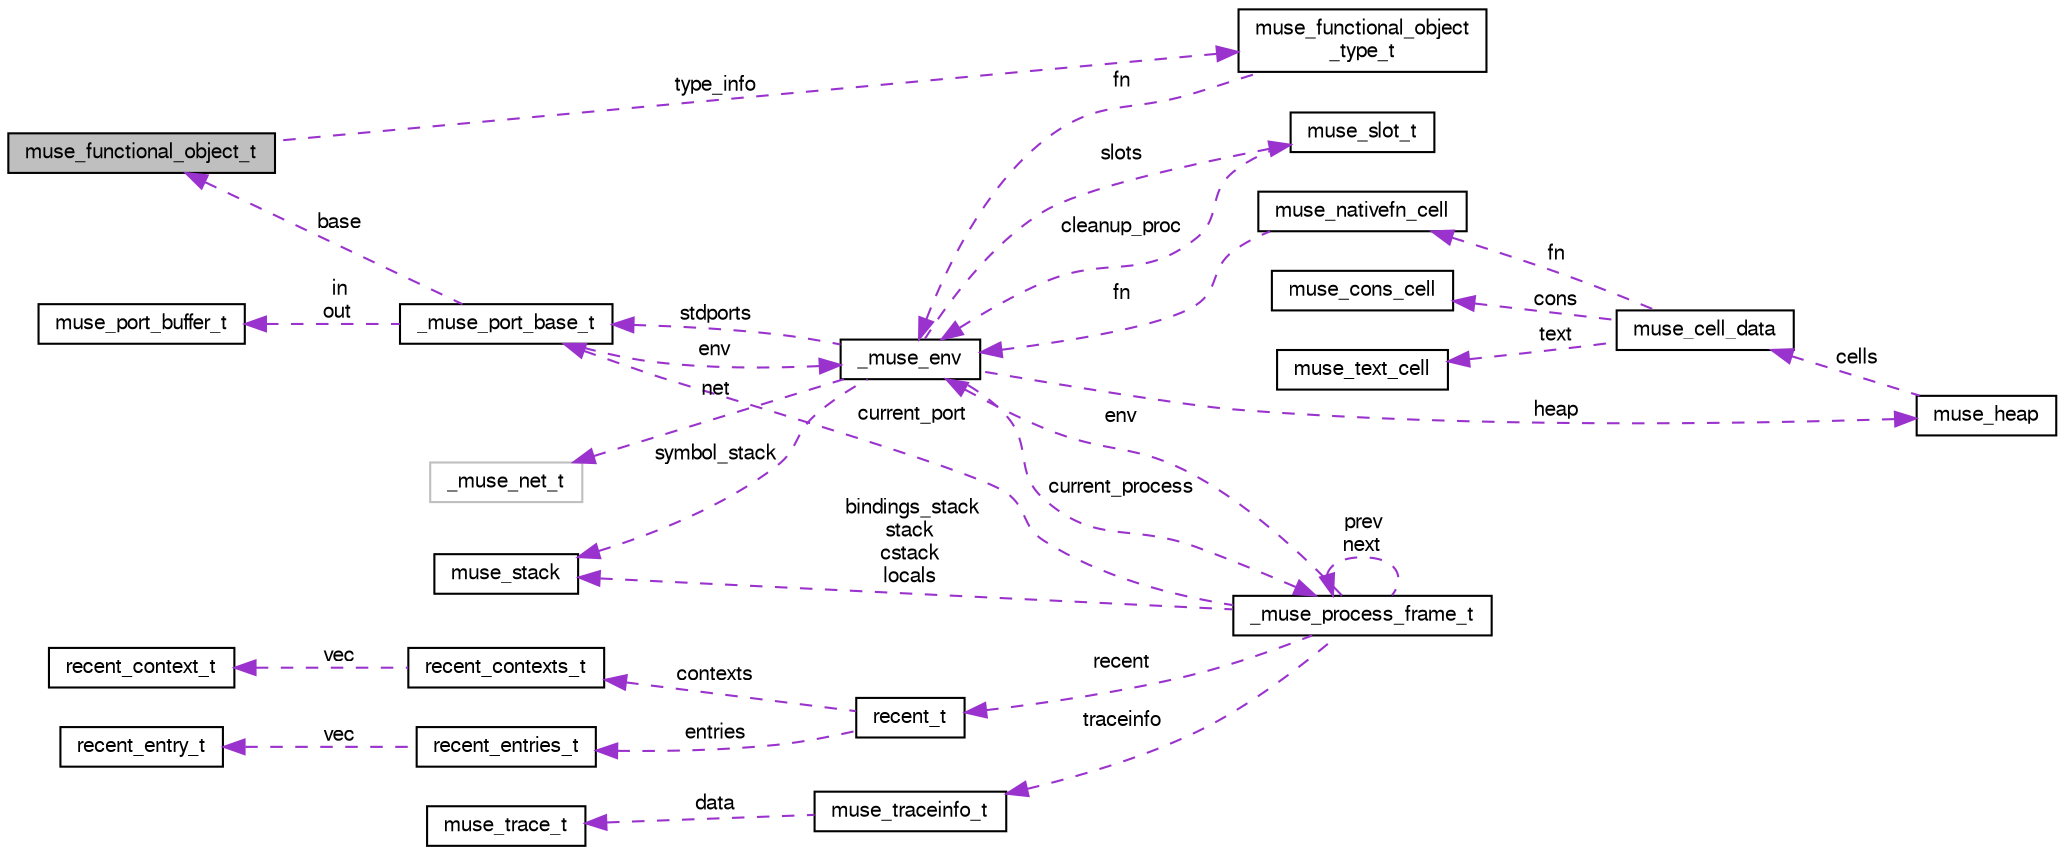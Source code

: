 digraph "muse_functional_object_t"
{
  edge [fontname="FreeSans",fontsize="10",labelfontname="FreeSans",labelfontsize="10"];
  node [fontname="FreeSans",fontsize="10",shape=record];
  rankdir="LR";
  Node1 [label="muse_functional_object_t",height=0.2,width=0.4,color="black", fillcolor="grey75", style="filled" fontcolor="black"];
  Node2 -> Node1 [dir="back",color="darkorchid3",fontsize="10",style="dashed",label=" type_info" ,fontname="FreeSans"];
  Node2 [label="muse_functional_object\l_type_t",height=0.2,width=0.4,color="black", fillcolor="white", style="filled",URL="$structmuse__functional__object__type__t.html",tooltip="Type information for a functional object."];
  Node3 -> Node2 [dir="back",color="darkorchid3",fontsize="10",style="dashed",label=" fn" ,fontname="FreeSans"];
  Node3 [label="_muse_env",height=0.2,width=0.4,color="black", fillcolor="white", style="filled",URL="$struct__muse__env.html",tooltip="The muse environment contains all info relevant to evaluation of expressions in muSE."];
  Node4 -> Node3 [dir="back",color="darkorchid3",fontsize="10",style="dashed",label=" stdports" ,fontname="FreeSans"];
  Node4 [label="_muse_port_base_t",height=0.2,width=0.4,color="black", fillcolor="white", style="filled",URL="$struct__muse__port__base__t.html",tooltip="The base port type."];
  Node3 -> Node4 [dir="back",color="darkorchid3",fontsize="10",style="dashed",label=" env" ,fontname="FreeSans"];
  Node5 -> Node4 [dir="back",color="darkorchid3",fontsize="10",style="dashed",label=" in\nout" ,fontname="FreeSans"];
  Node5 [label="muse_port_buffer_t",height=0.2,width=0.4,color="black", fillcolor="white", style="filled",URL="$structmuse__port__buffer__t.html",tooltip="Every port is buffered for input as well as output."];
  Node1 -> Node4 [dir="back",color="darkorchid3",fontsize="10",style="dashed",label=" base" ,fontname="FreeSans"];
  Node6 -> Node3 [dir="back",color="darkorchid3",fontsize="10",style="dashed",label=" heap" ,fontname="FreeSans"];
  Node6 [label="muse_heap",height=0.2,width=0.4,color="black", fillcolor="white", style="filled",URL="$structmuse__heap.html",tooltip="The muse heap is an array of cells where the cells available for allocation are collected into a free..."];
  Node7 -> Node6 [dir="back",color="darkorchid3",fontsize="10",style="dashed",label=" cells" ,fontname="FreeSans"];
  Node7 [label="muse_cell_data",height=0.2,width=0.4,color="black", fillcolor="white", style="filled",URL="$unionmuse__cell__data.html",tooltip="A muse cell is a union of all the possible cell types."];
  Node8 -> Node7 [dir="back",color="darkorchid3",fontsize="10",style="dashed",label=" cons" ,fontname="FreeSans"];
  Node8 [label="muse_cons_cell",height=0.2,width=0.4,color="black", fillcolor="white", style="filled",URL="$structmuse__cons__cell.html",tooltip="A cons cell consists of references to two muse cells called the head and the tail."];
  Node9 -> Node7 [dir="back",color="darkorchid3",fontsize="10",style="dashed",label=" text" ,fontname="FreeSans"];
  Node9 [label="muse_text_cell",height=0.2,width=0.4,color="black", fillcolor="white", style="filled",URL="$structmuse__text__cell.html",tooltip="A string is represented in a single cell by storing a pair of pointers to the start of the string and..."];
  Node10 -> Node7 [dir="back",color="darkorchid3",fontsize="10",style="dashed",label=" fn" ,fontname="FreeSans"];
  Node10 [label="muse_nativefn_cell",height=0.2,width=0.4,color="black", fillcolor="white", style="filled",URL="$structmuse__nativefn__cell.html",tooltip="muSE provides the facility to invoke C functions during the evaluation process."];
  Node3 -> Node10 [dir="back",color="darkorchid3",fontsize="10",style="dashed",label=" fn" ,fontname="FreeSans"];
  Node11 -> Node3 [dir="back",color="darkorchid3",fontsize="10",style="dashed",label=" symbol_stack" ,fontname="FreeSans"];
  Node11 [label="muse_stack",height=0.2,width=0.4,color="black", fillcolor="white", style="filled",URL="$structmuse__stack.html",tooltip="A stack is used to keep track of temporary references to objects so that a cons-ing operation does no..."];
  Node12 -> Node3 [dir="back",color="darkorchid3",fontsize="10",style="dashed",label=" net" ,fontname="FreeSans"];
  Node12 [label="_muse_net_t",height=0.2,width=0.4,color="grey75", fillcolor="white", style="filled"];
  Node13 -> Node3 [dir="back",color="darkorchid3",fontsize="10",style="dashed",label=" current_process" ,fontname="FreeSans"];
  Node13 [label="_muse_process_frame_t",height=0.2,width=0.4,color="black", fillcolor="white", style="filled",URL="$struct__muse__process__frame__t.html",tooltip="A frame is the local environment of a process."];
  Node4 -> Node13 [dir="back",color="darkorchid3",fontsize="10",style="dashed",label=" current_port" ,fontname="FreeSans"];
  Node11 -> Node13 [dir="back",color="darkorchid3",fontsize="10",style="dashed",label=" bindings_stack\nstack\ncstack\nlocals" ,fontname="FreeSans"];
  Node14 -> Node13 [dir="back",color="darkorchid3",fontsize="10",style="dashed",label=" traceinfo" ,fontname="FreeSans"];
  Node14 [label="muse_traceinfo_t",height=0.2,width=0.4,color="black", fillcolor="white", style="filled",URL="$structmuse__traceinfo__t.html"];
  Node15 -> Node14 [dir="back",color="darkorchid3",fontsize="10",style="dashed",label=" data" ,fontname="FreeSans"];
  Node15 [label="muse_trace_t",height=0.2,width=0.4,color="black", fillcolor="white", style="filled",URL="$structmuse__trace__t.html",tooltip="A way to trace evaluations down the stack."];
  Node3 -> Node13 [dir="back",color="darkorchid3",fontsize="10",style="dashed",label=" env" ,fontname="FreeSans"];
  Node13 -> Node13 [dir="back",color="darkorchid3",fontsize="10",style="dashed",label=" prev\nnext" ,fontname="FreeSans"];
  Node16 -> Node13 [dir="back",color="darkorchid3",fontsize="10",style="dashed",label=" recent" ,fontname="FreeSans"];
  Node16 [label="recent_t",height=0.2,width=0.4,color="black", fillcolor="white", style="filled",URL="$structrecent__t.html"];
  Node17 -> Node16 [dir="back",color="darkorchid3",fontsize="10",style="dashed",label=" contexts" ,fontname="FreeSans"];
  Node17 [label="recent_contexts_t",height=0.2,width=0.4,color="black", fillcolor="white", style="filled",URL="$structrecent__contexts__t.html"];
  Node18 -> Node17 [dir="back",color="darkorchid3",fontsize="10",style="dashed",label=" vec" ,fontname="FreeSans"];
  Node18 [label="recent_context_t",height=0.2,width=0.4,color="black", fillcolor="white", style="filled",URL="$structrecent__context__t.html"];
  Node19 -> Node16 [dir="back",color="darkorchid3",fontsize="10",style="dashed",label=" entries" ,fontname="FreeSans"];
  Node19 [label="recent_entries_t",height=0.2,width=0.4,color="black", fillcolor="white", style="filled",URL="$structrecent__entries__t.html"];
  Node20 -> Node19 [dir="back",color="darkorchid3",fontsize="10",style="dashed",label=" vec" ,fontname="FreeSans"];
  Node20 [label="recent_entry_t",height=0.2,width=0.4,color="black", fillcolor="white", style="filled",URL="$structrecent__entry__t.html"];
  Node21 -> Node3 [dir="back",color="darkorchid3",fontsize="10",style="dashed",label=" slots" ,fontname="FreeSans"];
  Node21 [label="muse_slot_t",height=0.2,width=0.4,color="black", fillcolor="white", style="filled",URL="$structmuse__slot__t.html"];
  Node3 -> Node21 [dir="back",color="darkorchid3",fontsize="10",style="dashed",label=" cleanup_proc" ,fontname="FreeSans"];
}
